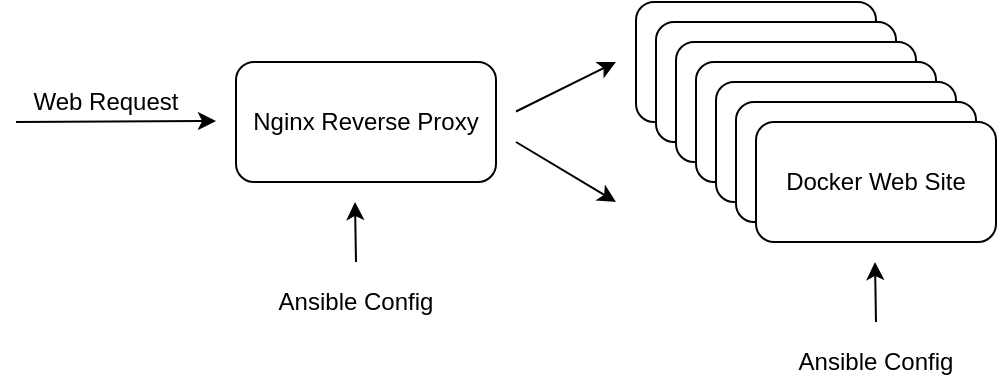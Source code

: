 <mxfile version="12.9.10"><diagram id="VY9gT1utEzONUwe3MUTH" name="Page-1"><mxGraphModel dx="1426" dy="796" grid="1" gridSize="10" guides="1" tooltips="1" connect="1" arrows="1" fold="1" page="1" pageScale="1" pageWidth="850" pageHeight="1100" math="0" shadow="0"><root><mxCell id="0"/><mxCell id="1" parent="0"/><mxCell id="7QMv9ocplx1ymmduBkTR-1" value="Nginx Reverse Proxy" style="rounded=1;whiteSpace=wrap;html=1;" vertex="1" parent="1"><mxGeometry x="120" y="80" width="130" height="60" as="geometry"/></mxCell><mxCell id="7QMv9ocplx1ymmduBkTR-2" value="" style="endArrow=classic;html=1;" edge="1" parent="1"><mxGeometry width="50" height="50" relative="1" as="geometry"><mxPoint x="10" y="110" as="sourcePoint"/><mxPoint x="110" y="109.5" as="targetPoint"/></mxGeometry></mxCell><mxCell id="7QMv9ocplx1ymmduBkTR-3" value="" style="endArrow=classic;html=1;" edge="1" parent="1"><mxGeometry width="50" height="50" relative="1" as="geometry"><mxPoint x="180" y="180" as="sourcePoint"/><mxPoint x="179.5" y="150" as="targetPoint"/></mxGeometry></mxCell><mxCell id="7QMv9ocplx1ymmduBkTR-4" value="Ansible Config" style="text;html=1;strokeColor=none;fillColor=none;align=center;verticalAlign=middle;whiteSpace=wrap;rounded=0;" vertex="1" parent="1"><mxGeometry x="140" y="190" width="80" height="20" as="geometry"/></mxCell><mxCell id="7QMv9ocplx1ymmduBkTR-5" value="Docker Web Site" style="rounded=1;whiteSpace=wrap;html=1;" vertex="1" parent="1"><mxGeometry x="320" y="50" width="120" height="60" as="geometry"/></mxCell><mxCell id="7QMv9ocplx1ymmduBkTR-11" value="Docker Web Site" style="rounded=1;whiteSpace=wrap;html=1;" vertex="1" parent="1"><mxGeometry x="330" y="60" width="120" height="60" as="geometry"/></mxCell><mxCell id="7QMv9ocplx1ymmduBkTR-12" value="Docker Web Site" style="rounded=1;whiteSpace=wrap;html=1;" vertex="1" parent="1"><mxGeometry x="340" y="70" width="120" height="60" as="geometry"/></mxCell><mxCell id="7QMv9ocplx1ymmduBkTR-13" value="Docker Web Site" style="rounded=1;whiteSpace=wrap;html=1;" vertex="1" parent="1"><mxGeometry x="350" y="80" width="120" height="60" as="geometry"/></mxCell><mxCell id="7QMv9ocplx1ymmduBkTR-14" value="Docker Web Site" style="rounded=1;whiteSpace=wrap;html=1;" vertex="1" parent="1"><mxGeometry x="360" y="90" width="120" height="60" as="geometry"/></mxCell><mxCell id="7QMv9ocplx1ymmduBkTR-15" value="" style="endArrow=classic;html=1;" edge="1" parent="1"><mxGeometry width="50" height="50" relative="1" as="geometry"><mxPoint x="260" y="104.75" as="sourcePoint"/><mxPoint x="310" y="80" as="targetPoint"/></mxGeometry></mxCell><mxCell id="7QMv9ocplx1ymmduBkTR-16" value="Docker Web Site" style="rounded=1;whiteSpace=wrap;html=1;" vertex="1" parent="1"><mxGeometry x="370" y="100" width="120" height="60" as="geometry"/></mxCell><mxCell id="7QMv9ocplx1ymmduBkTR-17" value="" style="endArrow=classic;html=1;" edge="1" parent="1"><mxGeometry width="50" height="50" relative="1" as="geometry"><mxPoint x="260" y="120" as="sourcePoint"/><mxPoint x="310" y="150" as="targetPoint"/></mxGeometry></mxCell><mxCell id="7QMv9ocplx1ymmduBkTR-18" value="Docker Web Site" style="rounded=1;whiteSpace=wrap;html=1;" vertex="1" parent="1"><mxGeometry x="380" y="110" width="120" height="60" as="geometry"/></mxCell><mxCell id="7QMv9ocplx1ymmduBkTR-19" value="" style="endArrow=classic;html=1;" edge="1" parent="1"><mxGeometry width="50" height="50" relative="1" as="geometry"><mxPoint x="440" y="210" as="sourcePoint"/><mxPoint x="439.5" y="180" as="targetPoint"/></mxGeometry></mxCell><mxCell id="7QMv9ocplx1ymmduBkTR-20" value="Ansible Config" style="text;html=1;strokeColor=none;fillColor=none;align=center;verticalAlign=middle;whiteSpace=wrap;rounded=0;" vertex="1" parent="1"><mxGeometry x="400" y="220" width="80" height="20" as="geometry"/></mxCell><mxCell id="7QMv9ocplx1ymmduBkTR-21" value="Web Request" style="text;html=1;strokeColor=none;fillColor=none;align=center;verticalAlign=middle;whiteSpace=wrap;rounded=0;" vertex="1" parent="1"><mxGeometry x="10" y="90" width="90" height="20" as="geometry"/></mxCell></root></mxGraphModel></diagram></mxfile>